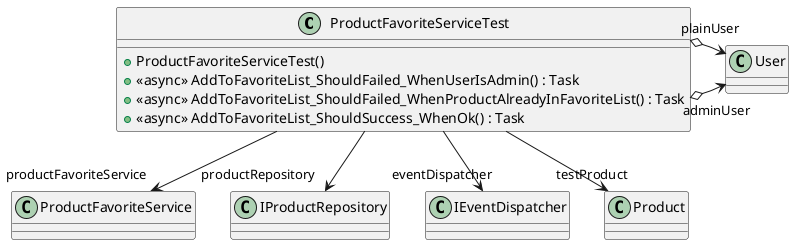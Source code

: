 @startuml
class ProductFavoriteServiceTest {
    + ProductFavoriteServiceTest()
    + <<async>> AddToFavoriteList_ShouldFailed_WhenUserIsAdmin() : Task
    + <<async>> AddToFavoriteList_ShouldFailed_WhenProductAlreadyInFavoriteList() : Task
    + <<async>> AddToFavoriteList_ShouldSuccess_WhenOk() : Task
}
ProductFavoriteServiceTest --> "productFavoriteService" ProductFavoriteService
ProductFavoriteServiceTest --> "productRepository" IProductRepository
ProductFavoriteServiceTest --> "eventDispatcher" IEventDispatcher
ProductFavoriteServiceTest o-> "adminUser" User
ProductFavoriteServiceTest o-> "plainUser" User
ProductFavoriteServiceTest --> "testProduct" Product
@enduml
